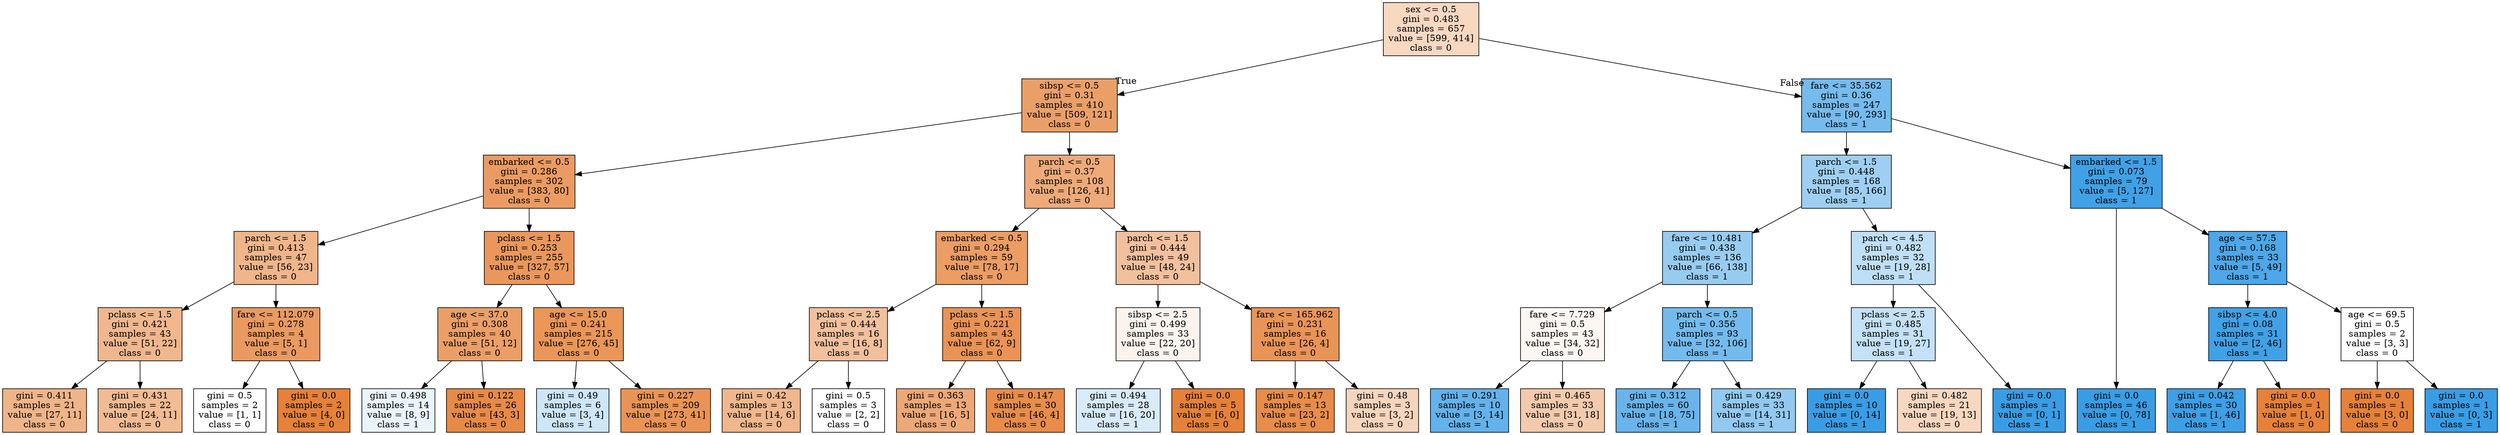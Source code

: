 digraph Tree {
node [shape=box, style="filled", color="black"] ;
graph [ranksep=equally, splines=polyline] ;
0 [label="sex <= 0.5\ngini = 0.483\nsamples = 657\nvalue = [599, 414]\nclass = 0", fillcolor="#e581394f"] ;
1 [label="sibsp <= 0.5\ngini = 0.31\nsamples = 410\nvalue = [509, 121]\nclass = 0", fillcolor="#e58139c2"] ;
0 -> 1 [labeldistance=2.5, labelangle=45, headlabel="True"] ;
2 [label="embarked <= 0.5\ngini = 0.286\nsamples = 302\nvalue = [383, 80]\nclass = 0", fillcolor="#e58139ca"] ;
1 -> 2 ;
3 [label="parch <= 1.5\ngini = 0.413\nsamples = 47\nvalue = [56, 23]\nclass = 0", fillcolor="#e5813996"] ;
2 -> 3 ;
4 [label="pclass <= 1.5\ngini = 0.421\nsamples = 43\nvalue = [51, 22]\nclass = 0", fillcolor="#e5813991"] ;
3 -> 4 ;
5 [label="gini = 0.411\nsamples = 21\nvalue = [27, 11]\nclass = 0", fillcolor="#e5813997"] ;
4 -> 5 ;
6 [label="gini = 0.431\nsamples = 22\nvalue = [24, 11]\nclass = 0", fillcolor="#e581398a"] ;
4 -> 6 ;
7 [label="fare <= 112.079\ngini = 0.278\nsamples = 4\nvalue = [5, 1]\nclass = 0", fillcolor="#e58139cc"] ;
3 -> 7 ;
8 [label="gini = 0.5\nsamples = 2\nvalue = [1, 1]\nclass = 0", fillcolor="#e5813900"] ;
7 -> 8 ;
9 [label="gini = 0.0\nsamples = 2\nvalue = [4, 0]\nclass = 0", fillcolor="#e58139ff"] ;
7 -> 9 ;
10 [label="pclass <= 1.5\ngini = 0.253\nsamples = 255\nvalue = [327, 57]\nclass = 0", fillcolor="#e58139d3"] ;
2 -> 10 ;
11 [label="age <= 37.0\ngini = 0.308\nsamples = 40\nvalue = [51, 12]\nclass = 0", fillcolor="#e58139c3"] ;
10 -> 11 ;
12 [label="gini = 0.498\nsamples = 14\nvalue = [8, 9]\nclass = 1", fillcolor="#399de51c"] ;
11 -> 12 ;
13 [label="gini = 0.122\nsamples = 26\nvalue = [43, 3]\nclass = 0", fillcolor="#e58139ed"] ;
11 -> 13 ;
14 [label="age <= 15.0\ngini = 0.241\nsamples = 215\nvalue = [276, 45]\nclass = 0", fillcolor="#e58139d5"] ;
10 -> 14 ;
15 [label="gini = 0.49\nsamples = 6\nvalue = [3, 4]\nclass = 1", fillcolor="#399de540"] ;
14 -> 15 ;
16 [label="gini = 0.227\nsamples = 209\nvalue = [273, 41]\nclass = 0", fillcolor="#e58139d9"] ;
14 -> 16 ;
17 [label="parch <= 0.5\ngini = 0.37\nsamples = 108\nvalue = [126, 41]\nclass = 0", fillcolor="#e58139ac"] ;
1 -> 17 ;
18 [label="embarked <= 0.5\ngini = 0.294\nsamples = 59\nvalue = [78, 17]\nclass = 0", fillcolor="#e58139c7"] ;
17 -> 18 ;
19 [label="pclass <= 2.5\ngini = 0.444\nsamples = 16\nvalue = [16, 8]\nclass = 0", fillcolor="#e581397f"] ;
18 -> 19 ;
20 [label="gini = 0.42\nsamples = 13\nvalue = [14, 6]\nclass = 0", fillcolor="#e5813992"] ;
19 -> 20 ;
21 [label="gini = 0.5\nsamples = 3\nvalue = [2, 2]\nclass = 0", fillcolor="#e5813900"] ;
19 -> 21 ;
22 [label="pclass <= 1.5\ngini = 0.221\nsamples = 43\nvalue = [62, 9]\nclass = 0", fillcolor="#e58139da"] ;
18 -> 22 ;
23 [label="gini = 0.363\nsamples = 13\nvalue = [16, 5]\nclass = 0", fillcolor="#e58139af"] ;
22 -> 23 ;
24 [label="gini = 0.147\nsamples = 30\nvalue = [46, 4]\nclass = 0", fillcolor="#e58139e9"] ;
22 -> 24 ;
25 [label="parch <= 1.5\ngini = 0.444\nsamples = 49\nvalue = [48, 24]\nclass = 0", fillcolor="#e581397f"] ;
17 -> 25 ;
26 [label="sibsp <= 2.5\ngini = 0.499\nsamples = 33\nvalue = [22, 20]\nclass = 0", fillcolor="#e5813917"] ;
25 -> 26 ;
27 [label="gini = 0.494\nsamples = 28\nvalue = [16, 20]\nclass = 1", fillcolor="#399de533"] ;
26 -> 27 ;
28 [label="gini = 0.0\nsamples = 5\nvalue = [6, 0]\nclass = 0", fillcolor="#e58139ff"] ;
26 -> 28 ;
29 [label="fare <= 165.962\ngini = 0.231\nsamples = 16\nvalue = [26, 4]\nclass = 0", fillcolor="#e58139d8"] ;
25 -> 29 ;
30 [label="gini = 0.147\nsamples = 13\nvalue = [23, 2]\nclass = 0", fillcolor="#e58139e9"] ;
29 -> 30 ;
31 [label="gini = 0.48\nsamples = 3\nvalue = [3, 2]\nclass = 0", fillcolor="#e5813955"] ;
29 -> 31 ;
32 [label="fare <= 35.562\ngini = 0.36\nsamples = 247\nvalue = [90, 293]\nclass = 1", fillcolor="#399de5b1"] ;
0 -> 32 [labeldistance=2.5, labelangle=-45, headlabel="False"] ;
33 [label="parch <= 1.5\ngini = 0.448\nsamples = 168\nvalue = [85, 166]\nclass = 1", fillcolor="#399de57c"] ;
32 -> 33 ;
34 [label="fare <= 10.481\ngini = 0.438\nsamples = 136\nvalue = [66, 138]\nclass = 1", fillcolor="#399de585"] ;
33 -> 34 ;
35 [label="fare <= 7.729\ngini = 0.5\nsamples = 43\nvalue = [34, 32]\nclass = 0", fillcolor="#e581390f"] ;
34 -> 35 ;
36 [label="gini = 0.291\nsamples = 10\nvalue = [3, 14]\nclass = 1", fillcolor="#399de5c8"] ;
35 -> 36 ;
37 [label="gini = 0.465\nsamples = 33\nvalue = [31, 18]\nclass = 0", fillcolor="#e581396b"] ;
35 -> 37 ;
38 [label="parch <= 0.5\ngini = 0.356\nsamples = 93\nvalue = [32, 106]\nclass = 1", fillcolor="#399de5b2"] ;
34 -> 38 ;
39 [label="gini = 0.312\nsamples = 60\nvalue = [18, 75]\nclass = 1", fillcolor="#399de5c2"] ;
38 -> 39 ;
40 [label="gini = 0.429\nsamples = 33\nvalue = [14, 31]\nclass = 1", fillcolor="#399de58c"] ;
38 -> 40 ;
41 [label="parch <= 4.5\ngini = 0.482\nsamples = 32\nvalue = [19, 28]\nclass = 1", fillcolor="#399de552"] ;
33 -> 41 ;
42 [label="pclass <= 2.5\ngini = 0.485\nsamples = 31\nvalue = [19, 27]\nclass = 1", fillcolor="#399de54c"] ;
41 -> 42 ;
43 [label="gini = 0.0\nsamples = 10\nvalue = [0, 14]\nclass = 1", fillcolor="#399de5ff"] ;
42 -> 43 ;
44 [label="gini = 0.482\nsamples = 21\nvalue = [19, 13]\nclass = 0", fillcolor="#e5813951"] ;
42 -> 44 ;
45 [label="gini = 0.0\nsamples = 1\nvalue = [0, 1]\nclass = 1", fillcolor="#399de5ff"] ;
41 -> 45 ;
46 [label="embarked <= 1.5\ngini = 0.073\nsamples = 79\nvalue = [5, 127]\nclass = 1", fillcolor="#399de5f5"] ;
32 -> 46 ;
47 [label="gini = 0.0\nsamples = 46\nvalue = [0, 78]\nclass = 1", fillcolor="#399de5ff"] ;
46 -> 47 ;
48 [label="age <= 57.5\ngini = 0.168\nsamples = 33\nvalue = [5, 49]\nclass = 1", fillcolor="#399de5e5"] ;
46 -> 48 ;
49 [label="sibsp <= 4.0\ngini = 0.08\nsamples = 31\nvalue = [2, 46]\nclass = 1", fillcolor="#399de5f4"] ;
48 -> 49 ;
50 [label="gini = 0.042\nsamples = 30\nvalue = [1, 46]\nclass = 1", fillcolor="#399de5f9"] ;
49 -> 50 ;
51 [label="gini = 0.0\nsamples = 1\nvalue = [1, 0]\nclass = 0", fillcolor="#e58139ff"] ;
49 -> 51 ;
52 [label="age <= 69.5\ngini = 0.5\nsamples = 2\nvalue = [3, 3]\nclass = 0", fillcolor="#e5813900"] ;
48 -> 52 ;
53 [label="gini = 0.0\nsamples = 1\nvalue = [3, 0]\nclass = 0", fillcolor="#e58139ff"] ;
52 -> 53 ;
54 [label="gini = 0.0\nsamples = 1\nvalue = [0, 3]\nclass = 1", fillcolor="#399de5ff"] ;
52 -> 54 ;
{rank=same ; 0} ;
{rank=same ; 1; 32} ;
{rank=same ; 2; 17; 33; 46} ;
{rank=same ; 3; 10; 18; 25; 34; 41; 48} ;
{rank=same ; 4; 7; 11; 14; 19; 22; 26; 29; 35; 38; 42; 49; 52} ;
{rank=same ; 5; 6; 8; 9; 12; 13; 15; 16; 20; 21; 23; 24; 27; 28; 30; 31; 36; 37; 39; 40; 43; 44; 45; 47; 50; 51; 53; 54} ;
}